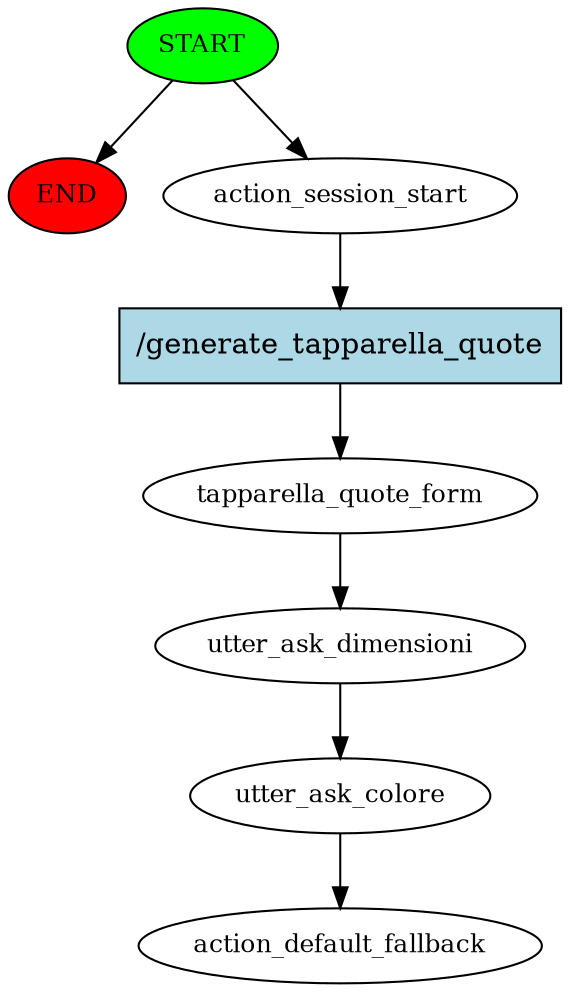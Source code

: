 digraph  {
0 [class="start active", fillcolor=green, fontsize=12, label=START, style=filled];
"-1" [class=end, fillcolor=red, fontsize=12, label=END, style=filled];
1 [class=active, fontsize=12, label=action_session_start];
2 [class=active, fontsize=12, label=tapparella_quote_form];
3 [class=active, fontsize=12, label=utter_ask_dimensioni];
4 [class=active, fontsize=12, label=utter_ask_colore];
5 [class="dashed active", fontsize=12, label=action_default_fallback];
6 [class="intent active", fillcolor=lightblue, label="/generate_tapparella_quote", shape=rect, style=filled];
0 -> "-1"  [class="", key=NONE, label=""];
0 -> 1  [class=active, key=NONE, label=""];
1 -> 6  [class=active, key=0];
2 -> 3  [class=active, key=NONE, label=""];
3 -> 4  [class=active, key=NONE, label=""];
4 -> 5  [class=active, key=NONE, label=""];
6 -> 2  [class=active, key=0];
}

